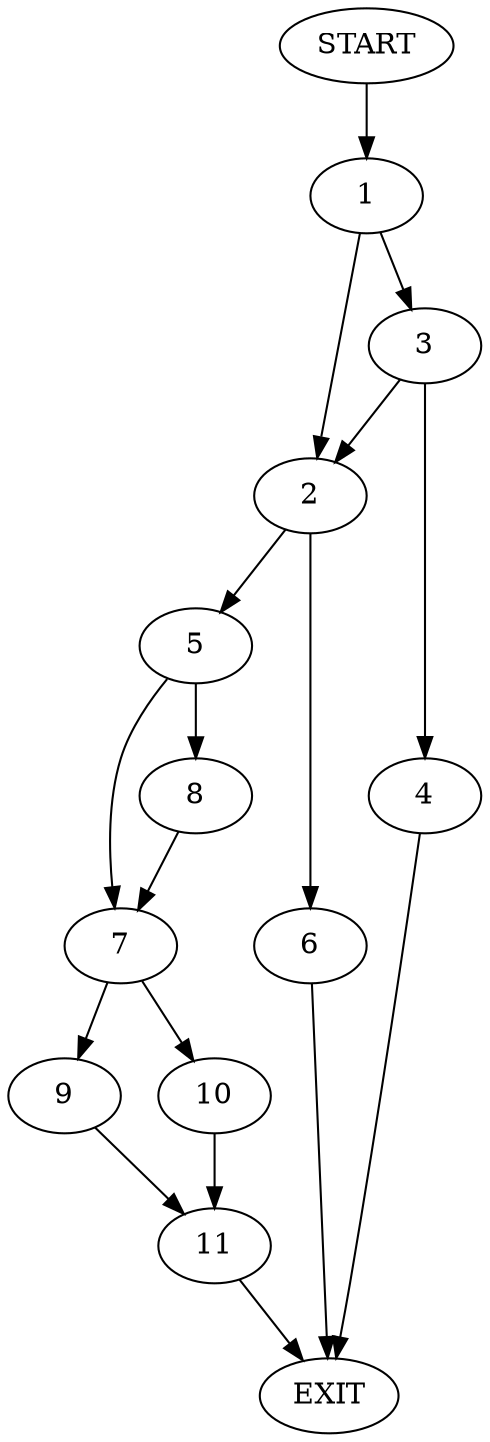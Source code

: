 digraph {
0 [label="START"]
12 [label="EXIT"]
0 -> 1
1 -> 2
1 -> 3
3 -> 4
3 -> 2
2 -> 5
2 -> 6
4 -> 12
6 -> 12
5 -> 7
5 -> 8
8 -> 7
7 -> 9
7 -> 10
9 -> 11
10 -> 11
11 -> 12
}
